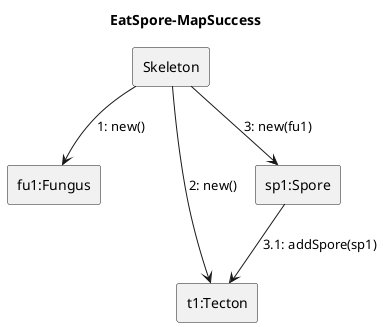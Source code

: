 @startuml Eat-spore/map-success
hide footbox
title EatSpore-MapSuccess

rectangle Skeleton as S

rectangle "fu1:Fungus" as fu1
rectangle "t1:Tecton" as t1
rectangle "sp1:Spore" as sp1

S --> fu1 : 1: new()
S --> t1 : 2: new()
S --> sp1 : 3: new(fu1)
sp1 --> t1 : 3.1: addSpore(sp1)

@enduml